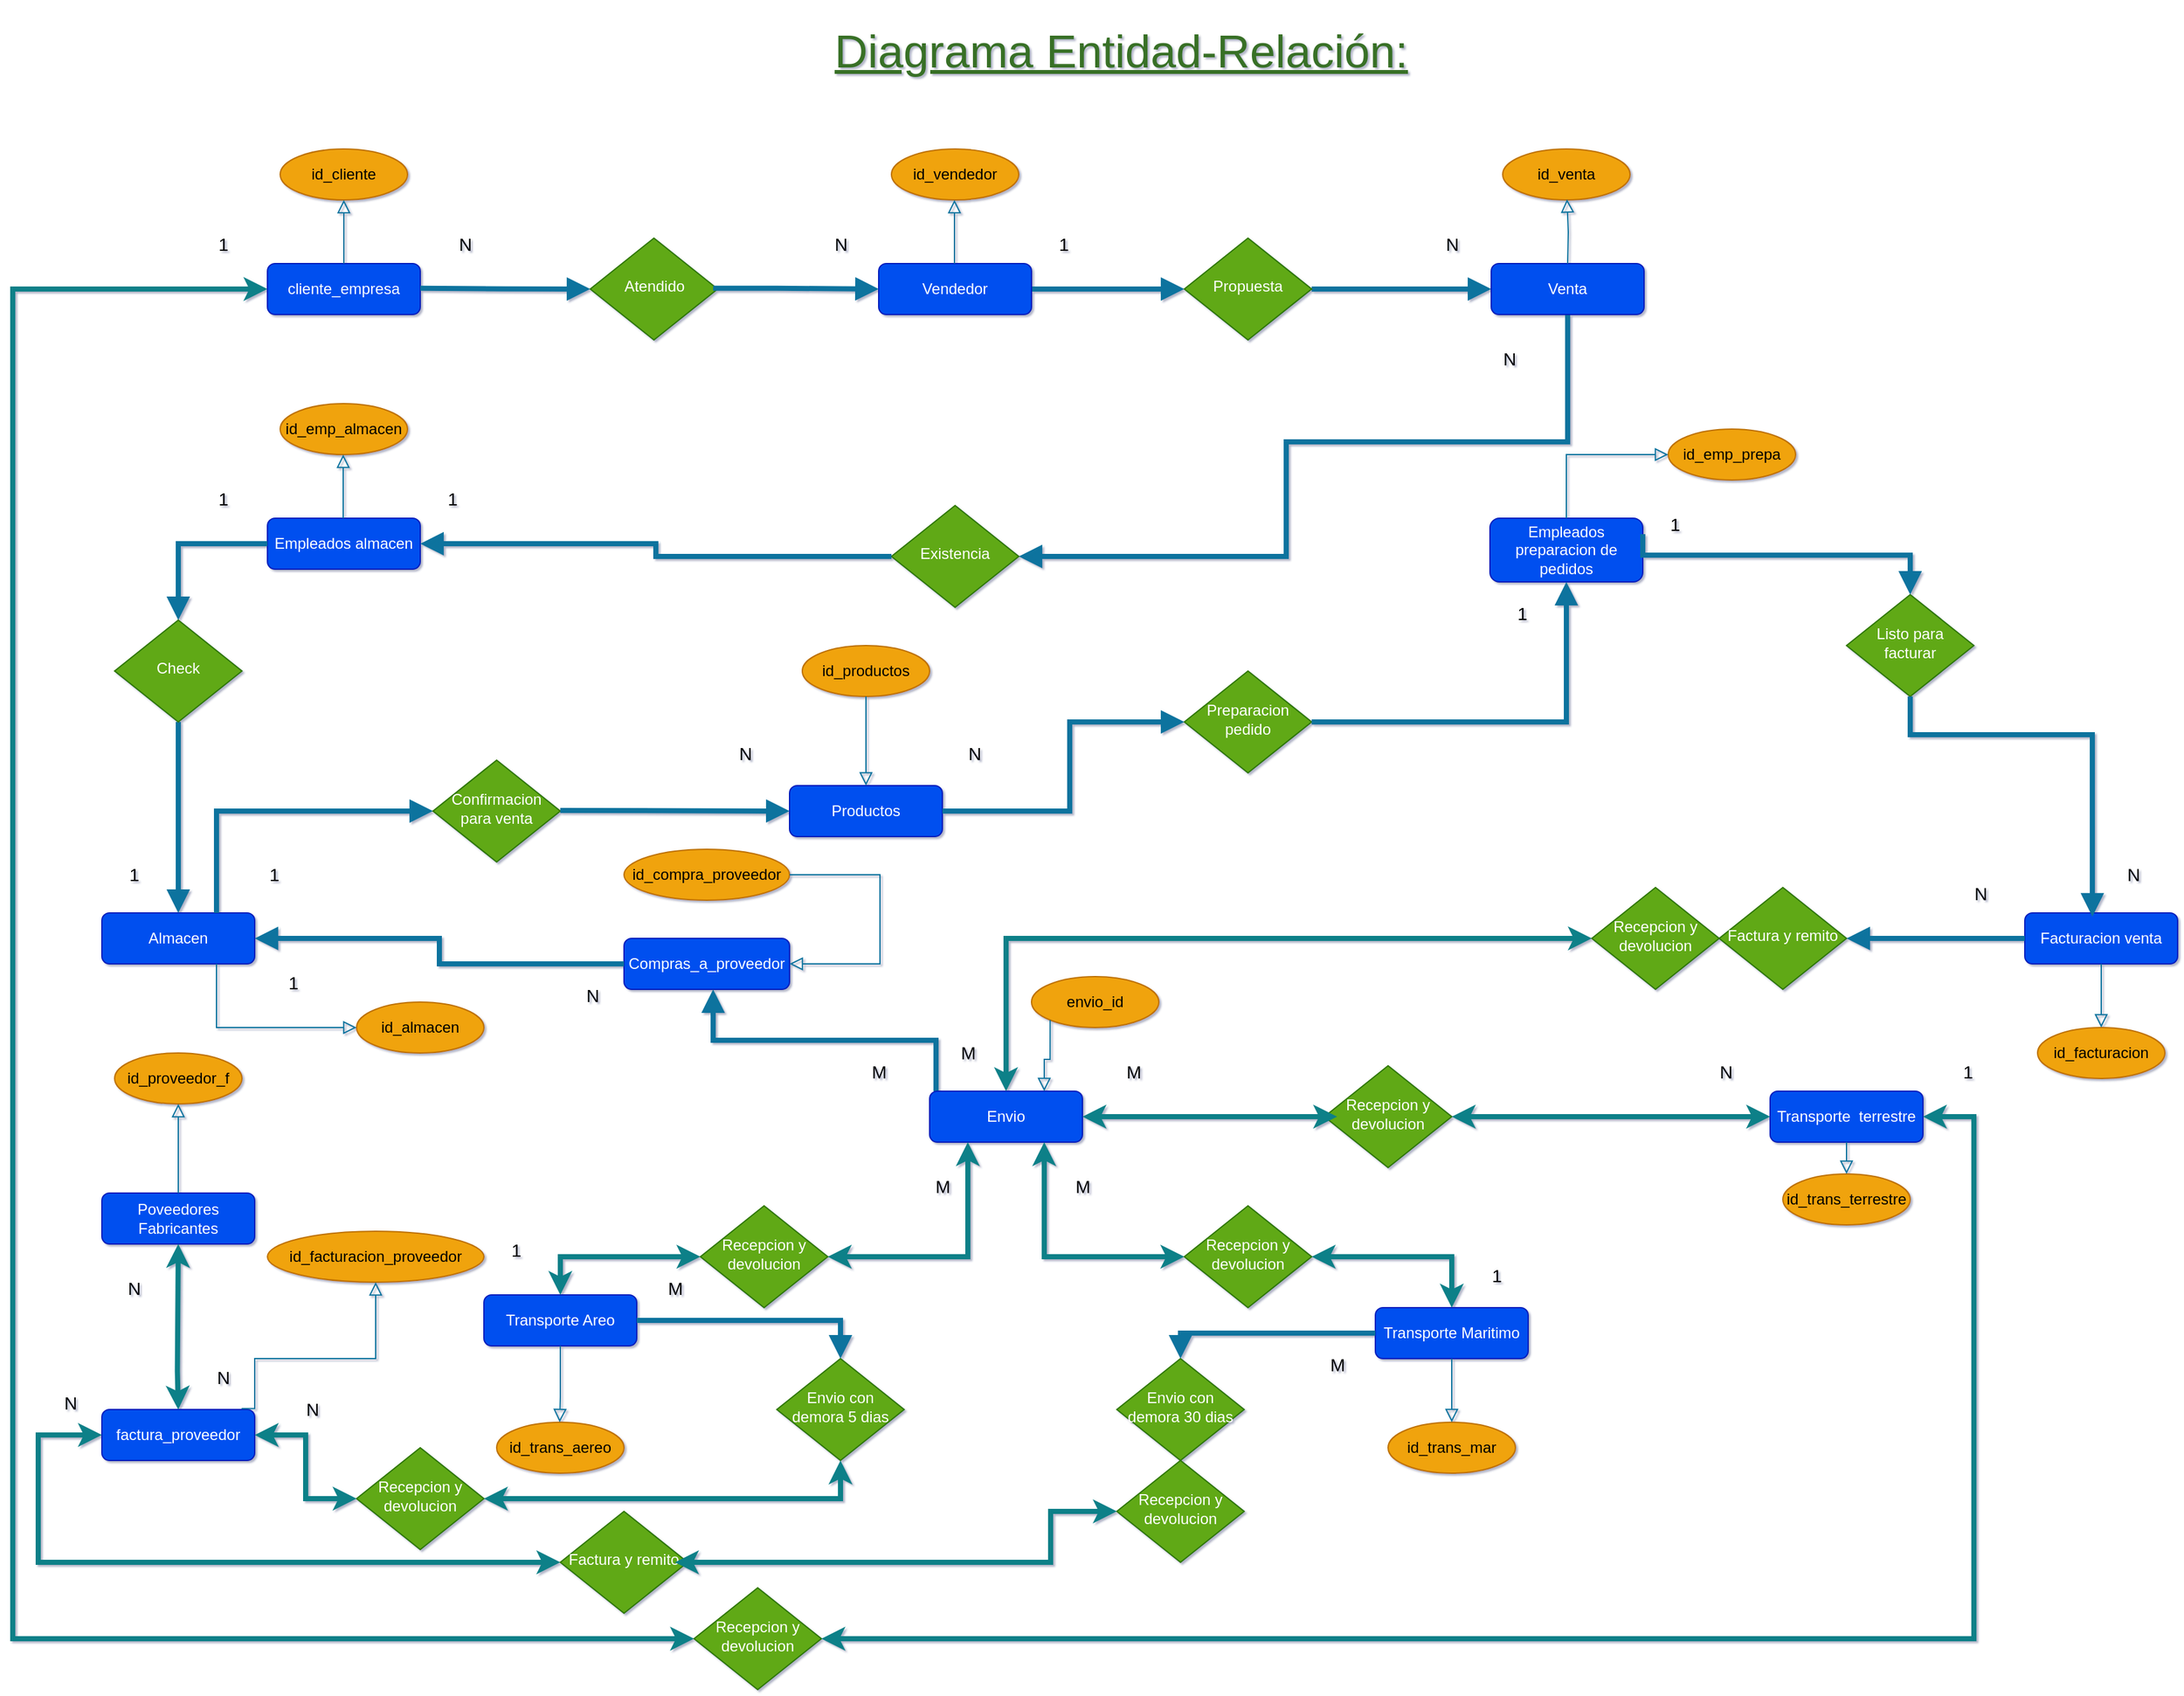 <mxfile version="24.7.5">
  <diagram id="C5RBs43oDa-KdzZeNtuy" name="Page-1">
    <mxGraphModel dx="2876" dy="2375" grid="1" gridSize="10" guides="1" tooltips="1" connect="1" arrows="0" fold="1" page="1" pageScale="1" pageWidth="827" pageHeight="1169" background="none" math="0" shadow="1">
      <root>
        <mxCell id="WIyWlLk6GJQsqaUBKTNV-0" />
        <mxCell id="WIyWlLk6GJQsqaUBKTNV-1" parent="WIyWlLk6GJQsqaUBKTNV-0" />
        <mxCell id="WIyWlLk6GJQsqaUBKTNV-3" value="cliente_empresa" style="rounded=1;whiteSpace=wrap;html=1;fontSize=12;glass=0;strokeWidth=1;shadow=0;fillColor=#0050ef;fontColor=#ffffff;strokeColor=#001DBC;" parent="WIyWlLk6GJQsqaUBKTNV-1" vertex="1">
          <mxGeometry x="160" y="200" width="120" height="40" as="geometry" />
        </mxCell>
        <mxCell id="WIyWlLk6GJQsqaUBKTNV-4" value="" style="rounded=0;html=1;jettySize=auto;orthogonalLoop=1;fontSize=11;endArrow=block;endFill=1;endSize=8;strokeWidth=4;shadow=0;labelBackgroundColor=none;edgeStyle=orthogonalEdgeStyle;exitX=1;exitY=0.5;exitDx=0;exitDy=0;fillColor=#b1ddf0;strokeColor=#10739e;" parent="WIyWlLk6GJQsqaUBKTNV-1" source="WIyWlLk6GJQsqaUBKTNV-7" target="WIyWlLk6GJQsqaUBKTNV-10" edge="1">
          <mxGeometry y="20" relative="1" as="geometry">
            <mxPoint as="offset" />
            <Array as="points">
              <mxPoint x="850" y="220" />
              <mxPoint x="850" y="220" />
            </Array>
          </mxGeometry>
        </mxCell>
        <mxCell id="WIyWlLk6GJQsqaUBKTNV-5" value="" style="edgeStyle=orthogonalEdgeStyle;rounded=0;html=1;jettySize=auto;orthogonalLoop=1;fontSize=11;endArrow=block;endFill=1;endSize=8;strokeWidth=4;shadow=0;labelBackgroundColor=none;entryX=1;entryY=0.5;entryDx=0;entryDy=0;exitX=0.5;exitY=1;exitDx=0;exitDy=0;fillColor=#b1ddf0;strokeColor=#10739e;" parent="WIyWlLk6GJQsqaUBKTNV-1" source="WIyWlLk6GJQsqaUBKTNV-11" target="MHmjIFbe15PuZ7v1ZE7H-7" edge="1">
          <mxGeometry y="10" relative="1" as="geometry">
            <mxPoint as="offset" />
            <mxPoint x="900" y="340" as="sourcePoint" />
            <mxPoint x="1030" y="340" as="targetPoint" />
            <Array as="points">
              <mxPoint x="1181" y="340" />
              <mxPoint x="960" y="340" />
              <mxPoint x="960" y="430" />
            </Array>
          </mxGeometry>
        </mxCell>
        <mxCell id="WIyWlLk6GJQsqaUBKTNV-6" value="Atendido" style="rhombus;whiteSpace=wrap;html=1;shadow=0;fontFamily=Helvetica;fontSize=12;align=center;strokeWidth=1;spacing=6;spacingTop=-4;fillColor=#60a917;fontColor=#ffffff;strokeColor=#2D7600;" parent="WIyWlLk6GJQsqaUBKTNV-1" vertex="1">
          <mxGeometry x="413.5" y="180" width="100" height="80" as="geometry" />
        </mxCell>
        <mxCell id="WIyWlLk6GJQsqaUBKTNV-7" value="Vendedor" style="rounded=1;whiteSpace=wrap;html=1;fontSize=12;glass=0;strokeWidth=1;shadow=0;fillColor=#0050ef;fontColor=#ffffff;strokeColor=#001DBC;" parent="WIyWlLk6GJQsqaUBKTNV-1" vertex="1">
          <mxGeometry x="640" y="200" width="120" height="40" as="geometry" />
        </mxCell>
        <mxCell id="WIyWlLk6GJQsqaUBKTNV-8" value="" style="rounded=0;html=1;jettySize=auto;orthogonalLoop=1;fontSize=11;endArrow=block;endFill=1;endSize=8;strokeWidth=4;shadow=0;labelBackgroundColor=none;edgeStyle=orthogonalEdgeStyle;fillColor=#b1ddf0;strokeColor=#10739e;" parent="WIyWlLk6GJQsqaUBKTNV-1" source="WIyWlLk6GJQsqaUBKTNV-10" target="WIyWlLk6GJQsqaUBKTNV-11" edge="1">
          <mxGeometry x="0.333" y="20" relative="1" as="geometry">
            <mxPoint as="offset" />
          </mxGeometry>
        </mxCell>
        <mxCell id="WIyWlLk6GJQsqaUBKTNV-10" value="Propuesta" style="rhombus;whiteSpace=wrap;html=1;shadow=0;fontFamily=Helvetica;fontSize=12;align=center;strokeWidth=1;spacing=6;spacingTop=-4;fillColor=#60a917;fontColor=#ffffff;strokeColor=#2D7600;" parent="WIyWlLk6GJQsqaUBKTNV-1" vertex="1">
          <mxGeometry x="880" y="180" width="100" height="80" as="geometry" />
        </mxCell>
        <mxCell id="WIyWlLk6GJQsqaUBKTNV-11" value="Venta" style="rounded=1;whiteSpace=wrap;html=1;fontSize=12;glass=0;strokeWidth=1;shadow=0;fillColor=#0050ef;fontColor=#ffffff;strokeColor=#001DBC;" parent="WIyWlLk6GJQsqaUBKTNV-1" vertex="1">
          <mxGeometry x="1121" y="200" width="120" height="40" as="geometry" />
        </mxCell>
        <mxCell id="MHmjIFbe15PuZ7v1ZE7H-1" value="Facturacion venta" style="rounded=1;whiteSpace=wrap;html=1;fontSize=12;glass=0;strokeWidth=1;shadow=0;fillColor=#0050ef;fontColor=#ffffff;strokeColor=#001DBC;" parent="WIyWlLk6GJQsqaUBKTNV-1" vertex="1">
          <mxGeometry x="1540" y="710" width="120" height="40" as="geometry" />
        </mxCell>
        <mxCell id="MHmjIFbe15PuZ7v1ZE7H-2" value="Transporte Maritimo" style="rounded=1;whiteSpace=wrap;html=1;fontSize=12;glass=0;strokeWidth=1;shadow=0;fillColor=#0050ef;fontColor=#ffffff;strokeColor=#001DBC;" parent="WIyWlLk6GJQsqaUBKTNV-1" vertex="1">
          <mxGeometry x="1030" y="1020" width="120" height="40" as="geometry" />
        </mxCell>
        <mxCell id="MHmjIFbe15PuZ7v1ZE7H-3" value="Poveedores Fabricantes" style="rounded=1;whiteSpace=wrap;html=1;fontSize=12;glass=0;strokeWidth=1;shadow=0;fillColor=#0050ef;fontColor=#ffffff;strokeColor=#001DBC;" parent="WIyWlLk6GJQsqaUBKTNV-1" vertex="1">
          <mxGeometry x="30" y="930" width="120" height="40" as="geometry" />
        </mxCell>
        <mxCell id="MHmjIFbe15PuZ7v1ZE7H-4" value="Transporte&amp;nbsp; terrestre" style="rounded=1;whiteSpace=wrap;html=1;fontSize=12;glass=0;strokeWidth=1;shadow=0;fillColor=#0050ef;fontColor=#ffffff;strokeColor=#001DBC;" parent="WIyWlLk6GJQsqaUBKTNV-1" vertex="1">
          <mxGeometry x="1340" y="850" width="120" height="40" as="geometry" />
        </mxCell>
        <mxCell id="MHmjIFbe15PuZ7v1ZE7H-5" value="Almacen" style="rounded=1;whiteSpace=wrap;html=1;fontSize=12;glass=0;strokeWidth=1;shadow=0;fillColor=#0050ef;fontColor=#ffffff;strokeColor=#001DBC;" parent="WIyWlLk6GJQsqaUBKTNV-1" vertex="1">
          <mxGeometry x="30" y="710" width="120" height="40" as="geometry" />
        </mxCell>
        <mxCell id="MHmjIFbe15PuZ7v1ZE7H-6" value="Empleados preparacion de pedidos" style="rounded=1;whiteSpace=wrap;html=1;fontSize=12;glass=0;strokeWidth=1;shadow=0;fillColor=#0050ef;fontColor=#ffffff;strokeColor=#001DBC;" parent="WIyWlLk6GJQsqaUBKTNV-1" vertex="1">
          <mxGeometry x="1120" y="400" width="120" height="50" as="geometry" />
        </mxCell>
        <mxCell id="MHmjIFbe15PuZ7v1ZE7H-7" value="Existencia" style="rhombus;whiteSpace=wrap;html=1;shadow=0;fontFamily=Helvetica;fontSize=12;align=center;strokeWidth=1;spacing=6;spacingTop=-4;fillColor=#60a917;fontColor=#ffffff;strokeColor=#2D7600;" parent="WIyWlLk6GJQsqaUBKTNV-1" vertex="1">
          <mxGeometry x="650" y="390" width="100" height="80" as="geometry" />
        </mxCell>
        <mxCell id="MHmjIFbe15PuZ7v1ZE7H-8" value="Transporte Areo" style="rounded=1;whiteSpace=wrap;html=1;fontSize=12;glass=0;strokeWidth=1;shadow=0;fillColor=#0050ef;fontColor=#ffffff;strokeColor=#001DBC;" parent="WIyWlLk6GJQsqaUBKTNV-1" vertex="1">
          <mxGeometry x="330" y="1010" width="120" height="40" as="geometry" />
        </mxCell>
        <mxCell id="MHmjIFbe15PuZ7v1ZE7H-9" value="Preparacion pedido" style="rhombus;whiteSpace=wrap;html=1;shadow=0;fontFamily=Helvetica;fontSize=12;align=center;strokeWidth=1;spacing=6;spacingTop=-4;fillColor=#60a917;fontColor=#ffffff;strokeColor=#2D7600;" parent="WIyWlLk6GJQsqaUBKTNV-1" vertex="1">
          <mxGeometry x="880" y="520" width="100" height="80" as="geometry" />
        </mxCell>
        <mxCell id="MHmjIFbe15PuZ7v1ZE7H-10" value="Empleados almacen" style="rounded=1;whiteSpace=wrap;html=1;fontSize=12;glass=0;strokeWidth=1;shadow=0;fillColor=#0050ef;fontColor=#ffffff;strokeColor=#001DBC;" parent="WIyWlLk6GJQsqaUBKTNV-1" vertex="1">
          <mxGeometry x="160" y="400" width="120" height="40" as="geometry" />
        </mxCell>
        <mxCell id="MHmjIFbe15PuZ7v1ZE7H-12" value="Listo para facturar" style="rhombus;whiteSpace=wrap;html=1;shadow=0;fontFamily=Helvetica;fontSize=12;align=center;strokeWidth=1;spacing=6;spacingTop=-4;fillColor=#60a917;fontColor=#ffffff;strokeColor=#2D7600;" parent="WIyWlLk6GJQsqaUBKTNV-1" vertex="1">
          <mxGeometry x="1400" y="460" width="100" height="80" as="geometry" />
        </mxCell>
        <mxCell id="MHmjIFbe15PuZ7v1ZE7H-14" value="" style="edgeStyle=orthogonalEdgeStyle;rounded=0;html=1;jettySize=auto;orthogonalLoop=1;fontSize=11;endArrow=block;endFill=1;endSize=8;strokeWidth=4;shadow=0;labelBackgroundColor=none;entryX=1;entryY=0.5;entryDx=0;entryDy=0;exitX=0;exitY=0.5;exitDx=0;exitDy=0;fillColor=#b1ddf0;strokeColor=#10739e;" parent="WIyWlLk6GJQsqaUBKTNV-1" source="MHmjIFbe15PuZ7v1ZE7H-7" target="MHmjIFbe15PuZ7v1ZE7H-10" edge="1">
          <mxGeometry y="10" relative="1" as="geometry">
            <mxPoint as="offset" />
            <mxPoint x="430" y="388.82" as="sourcePoint" />
            <mxPoint x="560" y="388.82" as="targetPoint" />
          </mxGeometry>
        </mxCell>
        <mxCell id="MHmjIFbe15PuZ7v1ZE7H-15" value="" style="edgeStyle=orthogonalEdgeStyle;rounded=0;html=1;jettySize=auto;orthogonalLoop=1;fontSize=11;endArrow=block;endFill=1;endSize=8;strokeWidth=4;shadow=0;labelBackgroundColor=none;exitX=0.5;exitY=1;exitDx=0;exitDy=0;entryX=0.5;entryY=0;entryDx=0;entryDy=0;fillColor=#b1ddf0;strokeColor=#10739e;" parent="WIyWlLk6GJQsqaUBKTNV-1" source="MHmjIFbe15PuZ7v1ZE7H-17" target="MHmjIFbe15PuZ7v1ZE7H-5" edge="1">
          <mxGeometry y="10" relative="1" as="geometry">
            <mxPoint as="offset" />
            <mxPoint x="90" y="590" as="sourcePoint" />
            <mxPoint x="220" y="590" as="targetPoint" />
          </mxGeometry>
        </mxCell>
        <mxCell id="MHmjIFbe15PuZ7v1ZE7H-16" value="" style="edgeStyle=orthogonalEdgeStyle;rounded=0;html=1;jettySize=auto;orthogonalLoop=1;fontSize=11;endArrow=block;endFill=1;endSize=8;strokeWidth=4;shadow=0;labelBackgroundColor=none;exitX=0;exitY=0.5;exitDx=0;exitDy=0;entryX=0.5;entryY=0;entryDx=0;entryDy=0;fillColor=#b1ddf0;strokeColor=#10739e;" parent="WIyWlLk6GJQsqaUBKTNV-1" source="MHmjIFbe15PuZ7v1ZE7H-10" target="MHmjIFbe15PuZ7v1ZE7H-17" edge="1">
          <mxGeometry y="10" relative="1" as="geometry">
            <mxPoint as="offset" />
            <mxPoint x="170" y="500" as="sourcePoint" />
            <mxPoint x="300" y="500" as="targetPoint" />
          </mxGeometry>
        </mxCell>
        <mxCell id="MHmjIFbe15PuZ7v1ZE7H-17" value="Check" style="rhombus;whiteSpace=wrap;html=1;shadow=0;fontFamily=Helvetica;fontSize=12;align=center;strokeWidth=1;spacing=6;spacingTop=-4;fillColor=#60a917;fontColor=#ffffff;strokeColor=#2D7600;" parent="WIyWlLk6GJQsqaUBKTNV-1" vertex="1">
          <mxGeometry x="40" y="480" width="100" height="80" as="geometry" />
        </mxCell>
        <mxCell id="MHmjIFbe15PuZ7v1ZE7H-18" value="" style="edgeStyle=orthogonalEdgeStyle;rounded=0;html=1;jettySize=auto;orthogonalLoop=1;fontSize=11;endArrow=block;endFill=1;endSize=8;strokeWidth=4;shadow=0;labelBackgroundColor=none;entryX=0.5;entryY=1;entryDx=0;entryDy=0;exitX=1;exitY=0.5;exitDx=0;exitDy=0;fillColor=#b1ddf0;strokeColor=#10739e;" parent="WIyWlLk6GJQsqaUBKTNV-1" source="MHmjIFbe15PuZ7v1ZE7H-9" target="MHmjIFbe15PuZ7v1ZE7H-6" edge="1">
          <mxGeometry y="10" relative="1" as="geometry">
            <mxPoint as="offset" />
            <mxPoint x="1010" y="560" as="sourcePoint" />
            <mxPoint x="1140" y="560" as="targetPoint" />
            <Array as="points">
              <mxPoint x="1180" y="560" />
            </Array>
          </mxGeometry>
        </mxCell>
        <mxCell id="MHmjIFbe15PuZ7v1ZE7H-19" style="edgeStyle=orthogonalEdgeStyle;rounded=0;orthogonalLoop=1;jettySize=auto;html=1;exitX=0.5;exitY=1;exitDx=0;exitDy=0;" parent="WIyWlLk6GJQsqaUBKTNV-1" source="MHmjIFbe15PuZ7v1ZE7H-5" target="MHmjIFbe15PuZ7v1ZE7H-5" edge="1">
          <mxGeometry relative="1" as="geometry" />
        </mxCell>
        <mxCell id="MHmjIFbe15PuZ7v1ZE7H-20" value="" style="edgeStyle=orthogonalEdgeStyle;rounded=0;html=1;jettySize=auto;orthogonalLoop=1;fontSize=11;endArrow=block;endFill=1;endSize=8;strokeWidth=4;shadow=0;labelBackgroundColor=none;exitX=0.75;exitY=0;exitDx=0;exitDy=0;entryX=0;entryY=0.5;entryDx=0;entryDy=0;fillColor=#b1ddf0;strokeColor=#10739e;" parent="WIyWlLk6GJQsqaUBKTNV-1" source="MHmjIFbe15PuZ7v1ZE7H-5" target="MHmjIFbe15PuZ7v1ZE7H-76" edge="1">
          <mxGeometry y="10" relative="1" as="geometry">
            <mxPoint as="offset" />
            <mxPoint x="250" y="729.41" as="sourcePoint" />
            <mxPoint x="380" y="729.41" as="targetPoint" />
            <Array as="points">
              <mxPoint x="120" y="630" />
            </Array>
          </mxGeometry>
        </mxCell>
        <mxCell id="MHmjIFbe15PuZ7v1ZE7H-21" value="" style="edgeStyle=orthogonalEdgeStyle;rounded=0;html=1;jettySize=auto;orthogonalLoop=1;fontSize=11;endArrow=block;endFill=1;endSize=8;strokeWidth=4;shadow=0;labelBackgroundColor=none;exitX=1;exitY=0.25;exitDx=0;exitDy=0;entryX=0.5;entryY=0;entryDx=0;entryDy=0;fillColor=#b1ddf0;strokeColor=#10739e;" parent="WIyWlLk6GJQsqaUBKTNV-1" source="MHmjIFbe15PuZ7v1ZE7H-6" target="MHmjIFbe15PuZ7v1ZE7H-12" edge="1">
          <mxGeometry y="10" relative="1" as="geometry">
            <mxPoint as="offset" />
            <mxPoint x="1285" y="429.41" as="sourcePoint" />
            <mxPoint x="1415" y="429.41" as="targetPoint" />
            <Array as="points">
              <mxPoint x="1240" y="429" />
              <mxPoint x="1450" y="429" />
            </Array>
          </mxGeometry>
        </mxCell>
        <mxCell id="MHmjIFbe15PuZ7v1ZE7H-22" value="Factura y remito" style="rhombus;whiteSpace=wrap;html=1;shadow=0;fontFamily=Helvetica;fontSize=12;align=center;strokeWidth=1;spacing=6;spacingTop=-4;fillColor=#60a917;fontColor=#ffffff;strokeColor=#2D7600;" parent="WIyWlLk6GJQsqaUBKTNV-1" vertex="1">
          <mxGeometry x="1300" y="690" width="100" height="80" as="geometry" />
        </mxCell>
        <mxCell id="MHmjIFbe15PuZ7v1ZE7H-23" value="" style="edgeStyle=orthogonalEdgeStyle;rounded=0;html=1;jettySize=auto;orthogonalLoop=1;fontSize=11;endArrow=block;endFill=1;endSize=8;strokeWidth=4;shadow=0;labelBackgroundColor=none;entryX=1;entryY=0.5;entryDx=0;entryDy=0;exitX=0;exitY=0.5;exitDx=0;exitDy=0;fillColor=#b1ddf0;strokeColor=#10739e;" parent="WIyWlLk6GJQsqaUBKTNV-1" source="MHmjIFbe15PuZ7v1ZE7H-1" target="MHmjIFbe15PuZ7v1ZE7H-22" edge="1">
          <mxGeometry y="10" relative="1" as="geometry">
            <mxPoint as="offset" />
            <mxPoint x="1400" y="800" as="sourcePoint" />
            <mxPoint x="1530" y="800" as="targetPoint" />
            <Array as="points" />
          </mxGeometry>
        </mxCell>
        <mxCell id="MHmjIFbe15PuZ7v1ZE7H-24" value="" style="edgeStyle=orthogonalEdgeStyle;rounded=0;html=1;jettySize=auto;orthogonalLoop=1;fontSize=11;endArrow=block;endFill=1;endSize=8;strokeWidth=4;shadow=0;labelBackgroundColor=none;exitX=0.5;exitY=1;exitDx=0;exitDy=0;entryX=0.442;entryY=0.072;entryDx=0;entryDy=0;entryPerimeter=0;fillColor=#b1ddf0;strokeColor=#10739e;" parent="WIyWlLk6GJQsqaUBKTNV-1" source="MHmjIFbe15PuZ7v1ZE7H-12" target="MHmjIFbe15PuZ7v1ZE7H-1" edge="1">
          <mxGeometry y="10" relative="1" as="geometry">
            <mxPoint as="offset" />
            <mxPoint x="1470" y="570" as="sourcePoint" />
            <mxPoint x="1600" y="570" as="targetPoint" />
            <Array as="points">
              <mxPoint x="1450" y="570" />
              <mxPoint x="1593" y="570" />
            </Array>
          </mxGeometry>
        </mxCell>
        <mxCell id="MHmjIFbe15PuZ7v1ZE7H-30" value="Envio con demora 30 dias" style="rhombus;whiteSpace=wrap;html=1;shadow=0;fontFamily=Helvetica;fontSize=12;align=center;strokeWidth=1;spacing=6;spacingTop=-4;fillColor=#60a917;fontColor=#ffffff;strokeColor=#2D7600;" parent="WIyWlLk6GJQsqaUBKTNV-1" vertex="1">
          <mxGeometry x="827" y="1060" width="100" height="80" as="geometry" />
        </mxCell>
        <mxCell id="MHmjIFbe15PuZ7v1ZE7H-31" value="Envio con demora 5 dias" style="rhombus;whiteSpace=wrap;html=1;shadow=0;fontFamily=Helvetica;fontSize=12;align=center;strokeWidth=1;spacing=6;spacingTop=-4;fillColor=#60a917;fontColor=#ffffff;strokeColor=#2D7600;" parent="WIyWlLk6GJQsqaUBKTNV-1" vertex="1">
          <mxGeometry x="560" y="1060" width="100" height="80" as="geometry" />
        </mxCell>
        <mxCell id="MHmjIFbe15PuZ7v1ZE7H-34" value="" style="edgeStyle=orthogonalEdgeStyle;rounded=0;html=1;jettySize=auto;orthogonalLoop=1;fontSize=11;endArrow=block;endFill=1;endSize=8;strokeWidth=4;shadow=0;labelBackgroundColor=none;exitX=1;exitY=0.5;exitDx=0;exitDy=0;entryX=0.5;entryY=0;entryDx=0;entryDy=0;fillColor=#b1ddf0;strokeColor=#10739e;" parent="WIyWlLk6GJQsqaUBKTNV-1" source="MHmjIFbe15PuZ7v1ZE7H-8" target="MHmjIFbe15PuZ7v1ZE7H-31" edge="1">
          <mxGeometry y="10" relative="1" as="geometry">
            <mxPoint as="offset" />
            <mxPoint x="640" y="1010" as="sourcePoint" />
            <mxPoint x="480" y="980" as="targetPoint" />
            <Array as="points">
              <mxPoint x="610" y="1030" />
            </Array>
          </mxGeometry>
        </mxCell>
        <mxCell id="MHmjIFbe15PuZ7v1ZE7H-35" value="" style="edgeStyle=orthogonalEdgeStyle;rounded=0;html=1;jettySize=auto;orthogonalLoop=1;fontSize=11;endArrow=block;endFill=1;endSize=8;strokeWidth=4;shadow=0;labelBackgroundColor=none;exitX=0;exitY=0.5;exitDx=0;exitDy=0;entryX=0.5;entryY=0;entryDx=0;entryDy=0;fillColor=#b1ddf0;strokeColor=#10739e;" parent="WIyWlLk6GJQsqaUBKTNV-1" source="MHmjIFbe15PuZ7v1ZE7H-2" target="MHmjIFbe15PuZ7v1ZE7H-30" edge="1">
          <mxGeometry y="10" relative="1" as="geometry">
            <mxPoint as="offset" />
            <mxPoint x="710" y="1000" as="sourcePoint" />
            <mxPoint x="870" y="1030" as="targetPoint" />
            <Array as="points">
              <mxPoint x="877" y="1040" />
            </Array>
          </mxGeometry>
        </mxCell>
        <mxCell id="MHmjIFbe15PuZ7v1ZE7H-52" value="id_trans_aereo" style="ellipse;whiteSpace=wrap;html=1;fillColor=#f0a30a;fontColor=#000000;strokeColor=#BD7000;" parent="WIyWlLk6GJQsqaUBKTNV-1" vertex="1">
          <mxGeometry x="340" y="1110" width="100" height="40" as="geometry" />
        </mxCell>
        <mxCell id="MHmjIFbe15PuZ7v1ZE7H-53" value="id_facturacion" style="ellipse;whiteSpace=wrap;html=1;fillColor=#f0a30a;fontColor=#000000;strokeColor=#BD7000;" parent="WIyWlLk6GJQsqaUBKTNV-1" vertex="1">
          <mxGeometry x="1550" y="800" width="100" height="40" as="geometry" />
        </mxCell>
        <mxCell id="MHmjIFbe15PuZ7v1ZE7H-54" value="id_emp_prepa" style="ellipse;whiteSpace=wrap;html=1;fillColor=#f0a30a;fontColor=#000000;strokeColor=#BD7000;" parent="WIyWlLk6GJQsqaUBKTNV-1" vertex="1">
          <mxGeometry x="1260" y="330" width="100" height="40" as="geometry" />
        </mxCell>
        <mxCell id="MHmjIFbe15PuZ7v1ZE7H-55" value="id_trans_terrestre" style="ellipse;whiteSpace=wrap;html=1;fillColor=#f0a30a;fontColor=#000000;strokeColor=#BD7000;" parent="WIyWlLk6GJQsqaUBKTNV-1" vertex="1">
          <mxGeometry x="1350" y="915" width="100" height="40" as="geometry" />
        </mxCell>
        <mxCell id="MHmjIFbe15PuZ7v1ZE7H-56" value="id_trans_mar" style="ellipse;whiteSpace=wrap;html=1;fillColor=#f0a30a;fontColor=#000000;strokeColor=#BD7000;" parent="WIyWlLk6GJQsqaUBKTNV-1" vertex="1">
          <mxGeometry x="1040" y="1110" width="100" height="40" as="geometry" />
        </mxCell>
        <mxCell id="MHmjIFbe15PuZ7v1ZE7H-57" value="id_venta" style="ellipse;whiteSpace=wrap;html=1;fillColor=#f0a30a;fontColor=#000000;strokeColor=#BD7000;" parent="WIyWlLk6GJQsqaUBKTNV-1" vertex="1">
          <mxGeometry x="1130" y="110" width="100" height="40" as="geometry" />
        </mxCell>
        <mxCell id="MHmjIFbe15PuZ7v1ZE7H-58" value="id_vendedor" style="ellipse;whiteSpace=wrap;html=1;fillColor=#f0a30a;fontColor=#000000;strokeColor=#BD7000;" parent="WIyWlLk6GJQsqaUBKTNV-1" vertex="1">
          <mxGeometry x="650" y="110" width="100" height="40" as="geometry" />
        </mxCell>
        <mxCell id="MHmjIFbe15PuZ7v1ZE7H-59" value="id_emp_almacen" style="ellipse;whiteSpace=wrap;html=1;fillColor=#f0a30a;fontColor=#000000;strokeColor=#BD7000;" parent="WIyWlLk6GJQsqaUBKTNV-1" vertex="1">
          <mxGeometry x="170" y="310" width="100" height="40" as="geometry" />
        </mxCell>
        <mxCell id="MHmjIFbe15PuZ7v1ZE7H-60" value="id_almacen" style="ellipse;whiteSpace=wrap;html=1;fillColor=#f0a30a;fontColor=#000000;strokeColor=#BD7000;" parent="WIyWlLk6GJQsqaUBKTNV-1" vertex="1">
          <mxGeometry x="230" y="780" width="100" height="40" as="geometry" />
        </mxCell>
        <mxCell id="MHmjIFbe15PuZ7v1ZE7H-61" value="id_proveedor_f" style="ellipse;whiteSpace=wrap;html=1;fillColor=#f0a30a;strokeColor=#BD7000;fontColor=#000000;" parent="WIyWlLk6GJQsqaUBKTNV-1" vertex="1">
          <mxGeometry x="40" y="820" width="100" height="40" as="geometry" />
        </mxCell>
        <mxCell id="MHmjIFbe15PuZ7v1ZE7H-62" value="id_cliente" style="ellipse;whiteSpace=wrap;html=1;fillColor=#f0a30a;fontColor=#000000;strokeColor=#BD7000;" parent="WIyWlLk6GJQsqaUBKTNV-1" vertex="1">
          <mxGeometry x="170" y="110" width="100" height="40" as="geometry" />
        </mxCell>
        <mxCell id="MHmjIFbe15PuZ7v1ZE7H-64" value="" style="edgeStyle=orthogonalEdgeStyle;rounded=0;html=1;jettySize=auto;orthogonalLoop=1;fontSize=11;endArrow=block;endFill=0;endSize=8;strokeWidth=1;shadow=0;labelBackgroundColor=none;exitX=0.5;exitY=0;exitDx=0;exitDy=0;entryX=0.5;entryY=1;entryDx=0;entryDy=0;fillColor=#b1ddf0;strokeColor=#10739e;" parent="WIyWlLk6GJQsqaUBKTNV-1" source="MHmjIFbe15PuZ7v1ZE7H-3" target="MHmjIFbe15PuZ7v1ZE7H-61" edge="1">
          <mxGeometry y="10" relative="1" as="geometry">
            <mxPoint as="offset" />
            <mxPoint x="230" y="990" as="sourcePoint" />
            <mxPoint x="230" y="1140" as="targetPoint" />
          </mxGeometry>
        </mxCell>
        <mxCell id="MHmjIFbe15PuZ7v1ZE7H-65" value="" style="edgeStyle=orthogonalEdgeStyle;rounded=0;html=1;jettySize=auto;orthogonalLoop=1;fontSize=11;endArrow=block;endFill=0;endSize=8;strokeWidth=1;shadow=0;labelBackgroundColor=none;exitX=0.75;exitY=1;exitDx=0;exitDy=0;entryX=0;entryY=0.5;entryDx=0;entryDy=0;fillColor=#b1ddf0;strokeColor=#10739e;" parent="WIyWlLk6GJQsqaUBKTNV-1" source="MHmjIFbe15PuZ7v1ZE7H-5" target="MHmjIFbe15PuZ7v1ZE7H-60" edge="1">
          <mxGeometry y="10" relative="1" as="geometry">
            <mxPoint as="offset" />
            <mxPoint x="180" y="790" as="sourcePoint" />
            <mxPoint x="180" y="940" as="targetPoint" />
          </mxGeometry>
        </mxCell>
        <mxCell id="MHmjIFbe15PuZ7v1ZE7H-66" value="" style="edgeStyle=orthogonalEdgeStyle;rounded=0;html=1;jettySize=auto;orthogonalLoop=1;fontSize=11;endArrow=block;endFill=0;endSize=8;strokeWidth=1;shadow=0;labelBackgroundColor=none;exitX=0.5;exitY=1;exitDx=0;exitDy=0;entryX=0.5;entryY=0;entryDx=0;entryDy=0;fillColor=#b1ddf0;strokeColor=#10739e;" parent="WIyWlLk6GJQsqaUBKTNV-1" source="MHmjIFbe15PuZ7v1ZE7H-4" target="MHmjIFbe15PuZ7v1ZE7H-55" edge="1">
          <mxGeometry y="10" relative="1" as="geometry">
            <mxPoint as="offset" />
            <mxPoint x="770" y="700" as="sourcePoint" />
            <mxPoint x="770" y="850" as="targetPoint" />
          </mxGeometry>
        </mxCell>
        <mxCell id="MHmjIFbe15PuZ7v1ZE7H-67" value="" style="edgeStyle=orthogonalEdgeStyle;rounded=0;html=1;jettySize=auto;orthogonalLoop=1;fontSize=11;endArrow=block;endFill=0;endSize=8;strokeWidth=1;shadow=0;labelBackgroundColor=none;exitX=0.5;exitY=0;exitDx=0;exitDy=0;entryX=0.5;entryY=1;entryDx=0;entryDy=0;fillColor=#b1ddf0;strokeColor=#10739e;" parent="WIyWlLk6GJQsqaUBKTNV-1" source="WIyWlLk6GJQsqaUBKTNV-3" target="MHmjIFbe15PuZ7v1ZE7H-62" edge="1">
          <mxGeometry y="10" relative="1" as="geometry">
            <mxPoint as="offset" />
            <mxPoint x="370" y="265" as="sourcePoint" />
            <mxPoint x="370" y="415" as="targetPoint" />
          </mxGeometry>
        </mxCell>
        <mxCell id="MHmjIFbe15PuZ7v1ZE7H-68" value="" style="edgeStyle=orthogonalEdgeStyle;rounded=0;html=1;jettySize=auto;orthogonalLoop=1;fontSize=11;endArrow=block;endFill=0;endSize=8;strokeWidth=1;shadow=0;labelBackgroundColor=none;entryX=0.5;entryY=0;entryDx=0;entryDy=0;fillColor=#b1ddf0;strokeColor=#10739e;" parent="WIyWlLk6GJQsqaUBKTNV-1" edge="1">
          <mxGeometry y="10" relative="1" as="geometry">
            <mxPoint as="offset" />
            <mxPoint x="390" y="1050" as="sourcePoint" />
            <mxPoint x="389.5" y="1110" as="targetPoint" />
            <Array as="points">
              <mxPoint x="389.5" y="1090" />
              <mxPoint x="389.5" y="1090" />
            </Array>
          </mxGeometry>
        </mxCell>
        <mxCell id="MHmjIFbe15PuZ7v1ZE7H-69" value="" style="edgeStyle=orthogonalEdgeStyle;rounded=0;html=1;jettySize=auto;orthogonalLoop=1;fontSize=11;endArrow=block;endFill=0;endSize=8;strokeWidth=1;shadow=0;labelBackgroundColor=none;exitX=0.5;exitY=1;exitDx=0;exitDy=0;fillColor=#b1ddf0;strokeColor=#10739e;" parent="WIyWlLk6GJQsqaUBKTNV-1" source="MHmjIFbe15PuZ7v1ZE7H-2" target="MHmjIFbe15PuZ7v1ZE7H-56" edge="1">
          <mxGeometry y="10" relative="1" as="geometry">
            <mxPoint as="offset" />
            <mxPoint x="1089.5" y="1070" as="sourcePoint" />
            <mxPoint x="1090" y="1100" as="targetPoint" />
            <Array as="points" />
          </mxGeometry>
        </mxCell>
        <mxCell id="MHmjIFbe15PuZ7v1ZE7H-70" value="" style="edgeStyle=orthogonalEdgeStyle;rounded=0;html=1;jettySize=auto;orthogonalLoop=1;fontSize=11;endArrow=block;endFill=0;endSize=8;strokeWidth=1;shadow=0;labelBackgroundColor=none;exitX=0.5;exitY=0;exitDx=0;exitDy=0;entryX=0.5;entryY=1;entryDx=0;entryDy=0;fillColor=#b1ddf0;strokeColor=#10739e;" parent="WIyWlLk6GJQsqaUBKTNV-1" edge="1">
          <mxGeometry y="10" relative="1" as="geometry">
            <mxPoint as="offset" />
            <mxPoint x="219.5" y="400" as="sourcePoint" />
            <mxPoint x="219.5" y="350" as="targetPoint" />
          </mxGeometry>
        </mxCell>
        <mxCell id="MHmjIFbe15PuZ7v1ZE7H-71" value="" style="edgeStyle=orthogonalEdgeStyle;rounded=0;html=1;jettySize=auto;orthogonalLoop=1;fontSize=11;endArrow=block;endFill=0;endSize=8;strokeWidth=1;shadow=0;labelBackgroundColor=none;exitX=0.5;exitY=0;exitDx=0;exitDy=0;entryX=0.5;entryY=1;entryDx=0;entryDy=0;fillColor=#b1ddf0;strokeColor=#10739e;" parent="WIyWlLk6GJQsqaUBKTNV-1" edge="1">
          <mxGeometry y="10" relative="1" as="geometry">
            <mxPoint as="offset" />
            <mxPoint x="699.5" y="200" as="sourcePoint" />
            <mxPoint x="699.5" y="150" as="targetPoint" />
          </mxGeometry>
        </mxCell>
        <mxCell id="MHmjIFbe15PuZ7v1ZE7H-72" value="" style="edgeStyle=orthogonalEdgeStyle;rounded=0;html=1;jettySize=auto;orthogonalLoop=1;fontSize=11;endArrow=block;endFill=0;endSize=8;strokeWidth=1;shadow=0;labelBackgroundColor=none;exitX=0.5;exitY=0;exitDx=0;exitDy=0;entryX=0;entryY=0.5;entryDx=0;entryDy=0;fillColor=#b1ddf0;strokeColor=#10739e;" parent="WIyWlLk6GJQsqaUBKTNV-1" source="MHmjIFbe15PuZ7v1ZE7H-6" target="MHmjIFbe15PuZ7v1ZE7H-54" edge="1">
          <mxGeometry y="10" relative="1" as="geometry">
            <mxPoint as="offset" />
            <mxPoint x="1310" y="245" as="sourcePoint" />
            <mxPoint x="1310" y="195" as="targetPoint" />
            <Array as="points">
              <mxPoint x="1180" y="350" />
            </Array>
          </mxGeometry>
        </mxCell>
        <mxCell id="MHmjIFbe15PuZ7v1ZE7H-73" value="" style="edgeStyle=orthogonalEdgeStyle;rounded=0;html=1;jettySize=auto;orthogonalLoop=1;fontSize=11;endArrow=block;endFill=0;endSize=8;strokeWidth=1;shadow=0;labelBackgroundColor=none;fillColor=#b1ddf0;strokeColor=#10739e;" parent="WIyWlLk6GJQsqaUBKTNV-1" edge="1">
          <mxGeometry y="10" relative="1" as="geometry">
            <mxPoint as="offset" />
            <mxPoint x="1181" y="200" as="sourcePoint" />
            <mxPoint x="1180.5" y="149.5" as="targetPoint" />
          </mxGeometry>
        </mxCell>
        <mxCell id="MHmjIFbe15PuZ7v1ZE7H-74" value="" style="edgeStyle=orthogonalEdgeStyle;rounded=0;html=1;jettySize=auto;orthogonalLoop=1;fontSize=11;endArrow=block;endFill=0;endSize=8;strokeWidth=1;shadow=0;labelBackgroundColor=none;exitX=0.5;exitY=1;exitDx=0;exitDy=0;entryX=0.5;entryY=0;entryDx=0;entryDy=0;fillColor=#b1ddf0;strokeColor=#10739e;" parent="WIyWlLk6GJQsqaUBKTNV-1" source="MHmjIFbe15PuZ7v1ZE7H-1" target="MHmjIFbe15PuZ7v1ZE7H-53" edge="1">
          <mxGeometry y="10" relative="1" as="geometry">
            <mxPoint as="offset" />
            <mxPoint x="1670" y="760" as="sourcePoint" />
            <mxPoint x="1749" y="860" as="targetPoint" />
          </mxGeometry>
        </mxCell>
        <mxCell id="MHmjIFbe15PuZ7v1ZE7H-75" value="Productos" style="rounded=1;whiteSpace=wrap;html=1;fontSize=12;glass=0;strokeWidth=1;shadow=0;fillColor=#0050ef;fontColor=#ffffff;strokeColor=#001DBC;" parent="WIyWlLk6GJQsqaUBKTNV-1" vertex="1">
          <mxGeometry x="570" y="610" width="120" height="40" as="geometry" />
        </mxCell>
        <mxCell id="MHmjIFbe15PuZ7v1ZE7H-76" value="Confirmacion para venta" style="rhombus;whiteSpace=wrap;html=1;shadow=0;fontFamily=Helvetica;fontSize=12;align=center;strokeWidth=1;spacing=6;spacingTop=-4;fillColor=#60a917;fontColor=#ffffff;strokeColor=#2D7600;" parent="WIyWlLk6GJQsqaUBKTNV-1" vertex="1">
          <mxGeometry x="290" y="590" width="100" height="80" as="geometry" />
        </mxCell>
        <mxCell id="MHmjIFbe15PuZ7v1ZE7H-77" value="" style="edgeStyle=orthogonalEdgeStyle;rounded=0;html=1;jettySize=auto;orthogonalLoop=1;fontSize=11;endArrow=block;endFill=1;endSize=8;strokeWidth=4;shadow=0;labelBackgroundColor=none;exitX=1;exitY=0.5;exitDx=0;exitDy=0;entryX=0;entryY=0.5;entryDx=0;entryDy=0;fillColor=#b1ddf0;strokeColor=#10739e;" parent="WIyWlLk6GJQsqaUBKTNV-1" source="MHmjIFbe15PuZ7v1ZE7H-75" target="MHmjIFbe15PuZ7v1ZE7H-9" edge="1">
          <mxGeometry y="10" relative="1" as="geometry">
            <mxPoint as="offset" />
            <mxPoint x="690" y="620" as="sourcePoint" />
            <mxPoint x="830" y="520" as="targetPoint" />
            <Array as="points">
              <mxPoint x="790" y="630" />
              <mxPoint x="790" y="560" />
            </Array>
          </mxGeometry>
        </mxCell>
        <mxCell id="MHmjIFbe15PuZ7v1ZE7H-79" value="" style="edgeStyle=orthogonalEdgeStyle;rounded=0;html=1;jettySize=auto;orthogonalLoop=1;fontSize=11;endArrow=block;endFill=1;endSize=8;strokeWidth=4;shadow=0;labelBackgroundColor=none;fillColor=#b1ddf0;strokeColor=#10739e;entryX=0;entryY=0.5;entryDx=0;entryDy=0;" parent="WIyWlLk6GJQsqaUBKTNV-1" target="MHmjIFbe15PuZ7v1ZE7H-75" edge="1">
          <mxGeometry y="10" relative="1" as="geometry">
            <mxPoint as="offset" />
            <mxPoint x="390" y="629.47" as="sourcePoint" />
            <mxPoint x="520" y="629.47" as="targetPoint" />
            <Array as="points" />
          </mxGeometry>
        </mxCell>
        <mxCell id="dYBJ2h_Ycq64x_hKK8hy-0" value="Compras_a_proveedor" style="rounded=1;whiteSpace=wrap;html=1;fontSize=12;glass=0;strokeWidth=1;shadow=0;fillColor=#0050ef;fontColor=#ffffff;strokeColor=#001DBC;" parent="WIyWlLk6GJQsqaUBKTNV-1" vertex="1">
          <mxGeometry x="440" y="730" width="130" height="40" as="geometry" />
        </mxCell>
        <mxCell id="dYBJ2h_Ycq64x_hKK8hy-1" value="" style="edgeStyle=orthogonalEdgeStyle;rounded=0;html=1;jettySize=auto;orthogonalLoop=1;fontSize=11;endArrow=block;endFill=1;endSize=8;strokeWidth=4;shadow=0;labelBackgroundColor=none;exitX=0;exitY=0;exitDx=0;exitDy=0;fillColor=#b1ddf0;strokeColor=#10739e;" parent="WIyWlLk6GJQsqaUBKTNV-1" edge="1">
          <mxGeometry y="10" relative="1" as="geometry">
            <mxPoint as="offset" />
            <mxPoint x="685" y="850" as="sourcePoint" />
            <mxPoint x="510" y="770" as="targetPoint" />
            <Array as="points">
              <mxPoint x="685" y="810" />
              <mxPoint x="510" y="810" />
            </Array>
          </mxGeometry>
        </mxCell>
        <mxCell id="dYBJ2h_Ycq64x_hKK8hy-2" value="" style="edgeStyle=orthogonalEdgeStyle;rounded=0;html=1;jettySize=auto;orthogonalLoop=1;fontSize=11;endArrow=block;endFill=1;endSize=8;strokeWidth=4;shadow=0;labelBackgroundColor=none;exitX=0;exitY=0.5;exitDx=0;exitDy=0;fillColor=#b1ddf0;strokeColor=#10739e;entryX=1;entryY=0.5;entryDx=0;entryDy=0;" parent="WIyWlLk6GJQsqaUBKTNV-1" source="dYBJ2h_Ycq64x_hKK8hy-0" target="MHmjIFbe15PuZ7v1ZE7H-5" edge="1">
          <mxGeometry y="10" relative="1" as="geometry">
            <mxPoint as="offset" />
            <mxPoint x="430" y="750" as="sourcePoint" />
            <mxPoint x="160" y="730" as="targetPoint" />
            <Array as="points" />
          </mxGeometry>
        </mxCell>
        <mxCell id="dYBJ2h_Ycq64x_hKK8hy-3" value="id_compra_proveedor" style="ellipse;whiteSpace=wrap;html=1;fillColor=#f0a30a;fontColor=#000000;strokeColor=#BD7000;" parent="WIyWlLk6GJQsqaUBKTNV-1" vertex="1">
          <mxGeometry x="440" y="660" width="130" height="40" as="geometry" />
        </mxCell>
        <mxCell id="dYBJ2h_Ycq64x_hKK8hy-4" value="" style="edgeStyle=orthogonalEdgeStyle;rounded=0;html=1;jettySize=auto;orthogonalLoop=1;fontSize=11;endArrow=block;endFill=0;endSize=8;strokeWidth=1;shadow=0;labelBackgroundColor=none;exitX=1;exitY=0.5;exitDx=0;exitDy=0;fillColor=#b1ddf0;strokeColor=#10739e;" parent="WIyWlLk6GJQsqaUBKTNV-1" source="dYBJ2h_Ycq64x_hKK8hy-3" edge="1">
          <mxGeometry y="10" relative="1" as="geometry">
            <mxPoint as="offset" />
            <mxPoint x="640" y="680" as="sourcePoint" />
            <mxPoint x="570" y="750" as="targetPoint" />
            <Array as="points">
              <mxPoint x="641" y="680" />
              <mxPoint x="641" y="750" />
            </Array>
          </mxGeometry>
        </mxCell>
        <mxCell id="dYBJ2h_Ycq64x_hKK8hy-5" value="factura_proveedor" style="rounded=1;whiteSpace=wrap;html=1;fontSize=12;glass=0;strokeWidth=1;shadow=0;fillColor=#0050ef;fontColor=#ffffff;strokeColor=#001DBC;" parent="WIyWlLk6GJQsqaUBKTNV-1" vertex="1">
          <mxGeometry x="30" y="1100" width="120" height="40" as="geometry" />
        </mxCell>
        <mxCell id="dYBJ2h_Ycq64x_hKK8hy-9" value="id_facturacion_proveedor" style="ellipse;whiteSpace=wrap;html=1;fillColor=#f0a30a;fontColor=#000000;strokeColor=#BD7000;" parent="WIyWlLk6GJQsqaUBKTNV-1" vertex="1">
          <mxGeometry x="160" y="960" width="170" height="40" as="geometry" />
        </mxCell>
        <mxCell id="dYBJ2h_Ycq64x_hKK8hy-10" value="" style="edgeStyle=orthogonalEdgeStyle;rounded=0;html=1;jettySize=auto;orthogonalLoop=1;fontSize=11;endArrow=block;endFill=0;endSize=8;strokeWidth=1;shadow=0;labelBackgroundColor=none;entryX=0.5;entryY=1;entryDx=0;entryDy=0;fillColor=#b1ddf0;strokeColor=#10739e;exitX=0.914;exitY=-0.018;exitDx=0;exitDy=0;exitPerimeter=0;" parent="WIyWlLk6GJQsqaUBKTNV-1" target="dYBJ2h_Ycq64x_hKK8hy-9" edge="1" source="dYBJ2h_Ycq64x_hKK8hy-5">
          <mxGeometry y="10" relative="1" as="geometry">
            <mxPoint as="offset" />
            <mxPoint x="120" y="890" as="sourcePoint" />
            <mxPoint x="119.58" y="940" as="targetPoint" />
            <Array as="points">
              <mxPoint x="150" y="1099" />
              <mxPoint x="150" y="1060" />
              <mxPoint x="245" y="1060" />
            </Array>
          </mxGeometry>
        </mxCell>
        <mxCell id="dYBJ2h_Ycq64x_hKK8hy-11" value="Envio" style="rounded=1;whiteSpace=wrap;html=1;fontSize=12;glass=0;strokeWidth=1;shadow=0;fillColor=#0050ef;fontColor=#ffffff;strokeColor=#001DBC;" parent="WIyWlLk6GJQsqaUBKTNV-1" vertex="1">
          <mxGeometry x="680" y="850" width="120" height="40" as="geometry" />
        </mxCell>
        <mxCell id="dYBJ2h_Ycq64x_hKK8hy-12" value="envio_id" style="ellipse;whiteSpace=wrap;html=1;fillColor=#f0a30a;fontColor=#000000;strokeColor=#BD7000;" parent="WIyWlLk6GJQsqaUBKTNV-1" vertex="1">
          <mxGeometry x="760" y="760" width="100" height="40" as="geometry" />
        </mxCell>
        <mxCell id="dYBJ2h_Ycq64x_hKK8hy-13" value="" style="edgeStyle=orthogonalEdgeStyle;rounded=0;html=1;jettySize=auto;orthogonalLoop=1;fontSize=11;endArrow=block;endFill=0;endSize=8;strokeWidth=1;shadow=0;labelBackgroundColor=none;exitX=0;exitY=1;exitDx=0;exitDy=0;entryX=0.75;entryY=0;entryDx=0;entryDy=0;fillColor=#b1ddf0;strokeColor=#10739e;" parent="WIyWlLk6GJQsqaUBKTNV-1" target="dYBJ2h_Ycq64x_hKK8hy-11" edge="1" source="dYBJ2h_Ycq64x_hKK8hy-12">
          <mxGeometry y="10" relative="1" as="geometry">
            <mxPoint as="offset" />
            <mxPoint x="809.47" y="800" as="sourcePoint" />
            <mxPoint x="809.47" y="850" as="targetPoint" />
          </mxGeometry>
        </mxCell>
        <mxCell id="dYBJ2h_Ycq64x_hKK8hy-15" value="" style="endArrow=classic;startArrow=classic;html=1;rounded=0;entryX=0.5;entryY=0;entryDx=0;entryDy=0;exitX=0;exitY=0.5;exitDx=0;exitDy=0;strokeColor=#0E8088;strokeWidth=4;" parent="WIyWlLk6GJQsqaUBKTNV-1" source="XBsoK3pHsKmf2cSNkZa1-4" target="MHmjIFbe15PuZ7v1ZE7H-8" edge="1">
          <mxGeometry width="50" height="50" relative="1" as="geometry">
            <mxPoint x="750" y="900" as="sourcePoint" />
            <mxPoint x="1100" y="1030" as="targetPoint" />
            <Array as="points">
              <mxPoint x="390" y="980" />
            </Array>
          </mxGeometry>
        </mxCell>
        <mxCell id="dYBJ2h_Ycq64x_hKK8hy-16" value="" style="endArrow=classic;startArrow=classic;html=1;rounded=0;exitX=0.5;exitY=0;exitDx=0;exitDy=0;fillColor=#0050ef;strokeColor=#0E8088;strokeWidth=4;entryX=0;entryY=0.5;entryDx=0;entryDy=0;" parent="WIyWlLk6GJQsqaUBKTNV-1" source="dYBJ2h_Ycq64x_hKK8hy-11" target="XBsoK3pHsKmf2cSNkZa1-9" edge="1">
          <mxGeometry width="50" height="50" relative="1" as="geometry">
            <mxPoint x="730" y="770" as="sourcePoint" />
            <mxPoint x="1130" y="730" as="targetPoint" />
            <Array as="points">
              <mxPoint x="740" y="730" />
            </Array>
          </mxGeometry>
        </mxCell>
        <mxCell id="w-5dL875tliOIacc9Mum-3" value="" style="rounded=0;html=1;jettySize=auto;orthogonalLoop=1;fontSize=11;endArrow=block;endFill=1;endSize=8;strokeWidth=4;shadow=0;labelBackgroundColor=none;edgeStyle=orthogonalEdgeStyle;exitX=1;exitY=0.5;exitDx=0;exitDy=0;fillColor=#b1ddf0;strokeColor=#10739e;entryX=0;entryY=0.5;entryDx=0;entryDy=0;" parent="WIyWlLk6GJQsqaUBKTNV-1" target="WIyWlLk6GJQsqaUBKTNV-7" edge="1">
          <mxGeometry y="20" relative="1" as="geometry">
            <mxPoint as="offset" />
            <mxPoint x="510" y="219.41" as="sourcePoint" />
            <mxPoint x="630" y="219.41" as="targetPoint" />
            <Array as="points">
              <mxPoint x="560" y="219" />
            </Array>
          </mxGeometry>
        </mxCell>
        <mxCell id="w-5dL875tliOIacc9Mum-4" value="" style="rounded=0;html=1;jettySize=auto;orthogonalLoop=1;fontSize=11;endArrow=block;endFill=1;endSize=8;strokeWidth=4;shadow=0;labelBackgroundColor=none;edgeStyle=orthogonalEdgeStyle;exitX=1;exitY=0.5;exitDx=0;exitDy=0;fillColor=#b1ddf0;strokeColor=#10739e;entryX=0;entryY=0.5;entryDx=0;entryDy=0;" parent="WIyWlLk6GJQsqaUBKTNV-1" target="WIyWlLk6GJQsqaUBKTNV-6" edge="1">
          <mxGeometry y="20" relative="1" as="geometry">
            <mxPoint as="offset" />
            <mxPoint x="280" y="219.41" as="sourcePoint" />
            <mxPoint x="400" y="219.41" as="targetPoint" />
          </mxGeometry>
        </mxCell>
        <mxCell id="w-5dL875tliOIacc9Mum-9" value="&lt;font style=&quot;font-size: 14px;&quot;&gt;M&lt;/font&gt;" style="text;html=1;align=center;verticalAlign=middle;resizable=0;points=[];autosize=1;strokeColor=none;fillColor=none;" parent="WIyWlLk6GJQsqaUBKTNV-1" vertex="1">
          <mxGeometry x="620" y="820" width="40" height="30" as="geometry" />
        </mxCell>
        <mxCell id="w-5dL875tliOIacc9Mum-10" value="&lt;font style=&quot;font-size: 14px;&quot;&gt;M&lt;/font&gt;" style="text;html=1;align=center;verticalAlign=middle;resizable=0;points=[];autosize=1;strokeColor=none;fillColor=none;" parent="WIyWlLk6GJQsqaUBKTNV-1" vertex="1">
          <mxGeometry x="690" y="805" width="40" height="30" as="geometry" />
        </mxCell>
        <mxCell id="w-5dL875tliOIacc9Mum-11" value="&lt;font style=&quot;font-size: 14px;&quot;&gt;M&lt;/font&gt;" style="text;html=1;align=center;verticalAlign=middle;resizable=0;points=[];autosize=1;strokeColor=none;fillColor=none;" parent="WIyWlLk6GJQsqaUBKTNV-1" vertex="1">
          <mxGeometry x="820" y="820" width="40" height="30" as="geometry" />
        </mxCell>
        <mxCell id="w-5dL875tliOIacc9Mum-12" value="&lt;font style=&quot;font-size: 14px;&quot;&gt;N&lt;/font&gt;" style="text;html=1;align=center;verticalAlign=middle;resizable=0;points=[];autosize=1;strokeColor=none;fillColor=none;" parent="WIyWlLk6GJQsqaUBKTNV-1" vertex="1">
          <mxGeometry x="1120" y="260" width="30" height="30" as="geometry" />
        </mxCell>
        <mxCell id="w-5dL875tliOIacc9Mum-13" value="&lt;font style=&quot;font-size: 14px;&quot;&gt;N&lt;/font&gt;" style="text;html=1;align=center;verticalAlign=middle;resizable=0;points=[];autosize=1;strokeColor=none;fillColor=none;" parent="WIyWlLk6GJQsqaUBKTNV-1" vertex="1">
          <mxGeometry x="1075" y="170" width="30" height="30" as="geometry" />
        </mxCell>
        <mxCell id="w-5dL875tliOIacc9Mum-14" value="&lt;font style=&quot;font-size: 14px;&quot;&gt;N&lt;/font&gt;" style="text;html=1;align=center;verticalAlign=middle;resizable=0;points=[];autosize=1;strokeColor=none;fillColor=none;" parent="WIyWlLk6GJQsqaUBKTNV-1" vertex="1">
          <mxGeometry x="300" y="170" width="30" height="30" as="geometry" />
        </mxCell>
        <mxCell id="w-5dL875tliOIacc9Mum-15" value="&lt;font style=&quot;font-size: 14px;&quot;&gt;N&lt;/font&gt;" style="text;html=1;align=center;verticalAlign=middle;resizable=0;points=[];autosize=1;strokeColor=none;fillColor=none;" parent="WIyWlLk6GJQsqaUBKTNV-1" vertex="1">
          <mxGeometry x="595" y="170" width="30" height="30" as="geometry" />
        </mxCell>
        <mxCell id="w-5dL875tliOIacc9Mum-16" value="&lt;font style=&quot;font-size: 14px;&quot;&gt;1&lt;/font&gt;" style="text;html=1;align=center;verticalAlign=middle;resizable=0;points=[];autosize=1;strokeColor=none;fillColor=none;" parent="WIyWlLk6GJQsqaUBKTNV-1" vertex="1">
          <mxGeometry x="1110" y="980" width="30" height="30" as="geometry" />
        </mxCell>
        <mxCell id="w-5dL875tliOIacc9Mum-17" value="&lt;font style=&quot;font-size: 14px;&quot;&gt;1&lt;/font&gt;" style="text;html=1;align=center;verticalAlign=middle;resizable=0;points=[];autosize=1;strokeColor=none;fillColor=none;" parent="WIyWlLk6GJQsqaUBKTNV-1" vertex="1">
          <mxGeometry x="40" y="665" width="30" height="30" as="geometry" />
        </mxCell>
        <mxCell id="w-5dL875tliOIacc9Mum-18" value="&lt;font style=&quot;font-size: 14px;&quot;&gt;1&lt;/font&gt;" style="text;html=1;align=center;verticalAlign=middle;resizable=0;points=[];autosize=1;strokeColor=none;fillColor=none;" parent="WIyWlLk6GJQsqaUBKTNV-1" vertex="1">
          <mxGeometry x="110" y="370" width="30" height="30" as="geometry" />
        </mxCell>
        <mxCell id="w-5dL875tliOIacc9Mum-19" value="&lt;font style=&quot;font-size: 14px;&quot;&gt;1&lt;/font&gt;" style="text;html=1;align=center;verticalAlign=middle;resizable=0;points=[];autosize=1;strokeColor=none;fillColor=none;" parent="WIyWlLk6GJQsqaUBKTNV-1" vertex="1">
          <mxGeometry x="290" y="370" width="30" height="30" as="geometry" />
        </mxCell>
        <mxCell id="w-5dL875tliOIacc9Mum-20" value="&lt;font style=&quot;font-size: 14px;&quot;&gt;1&lt;/font&gt;" style="text;html=1;align=center;verticalAlign=middle;resizable=0;points=[];autosize=1;strokeColor=none;fillColor=none;" parent="WIyWlLk6GJQsqaUBKTNV-1" vertex="1">
          <mxGeometry x="770" y="170" width="30" height="30" as="geometry" />
        </mxCell>
        <mxCell id="w-5dL875tliOIacc9Mum-21" value="&lt;font style=&quot;font-size: 14px;&quot;&gt;N&lt;/font&gt;" style="text;html=1;align=center;verticalAlign=middle;resizable=0;points=[];autosize=1;strokeColor=none;fillColor=none;" parent="WIyWlLk6GJQsqaUBKTNV-1" vertex="1">
          <mxGeometry x="1490" y="680" width="30" height="30" as="geometry" />
        </mxCell>
        <mxCell id="w-5dL875tliOIacc9Mum-22" value="&lt;font style=&quot;font-size: 14px;&quot;&gt;N&lt;/font&gt;" style="text;html=1;align=center;verticalAlign=middle;resizable=0;points=[];autosize=1;strokeColor=none;fillColor=none;" parent="WIyWlLk6GJQsqaUBKTNV-1" vertex="1">
          <mxGeometry x="1610" y="665" width="30" height="30" as="geometry" />
        </mxCell>
        <mxCell id="w-5dL875tliOIacc9Mum-23" value="&lt;font style=&quot;font-size: 14px;&quot;&gt;N&lt;/font&gt;" style="text;html=1;align=center;verticalAlign=middle;resizable=0;points=[];autosize=1;strokeColor=none;fillColor=none;" parent="WIyWlLk6GJQsqaUBKTNV-1" vertex="1">
          <mxGeometry x="700" y="570" width="30" height="30" as="geometry" />
        </mxCell>
        <mxCell id="w-5dL875tliOIacc9Mum-24" value="&lt;font style=&quot;font-size: 14px;&quot;&gt;N&lt;/font&gt;" style="text;html=1;align=center;verticalAlign=middle;resizable=0;points=[];autosize=1;strokeColor=none;fillColor=none;" parent="WIyWlLk6GJQsqaUBKTNV-1" vertex="1">
          <mxGeometry x="520" y="570" width="30" height="30" as="geometry" />
        </mxCell>
        <mxCell id="w-5dL875tliOIacc9Mum-25" value="&lt;font style=&quot;font-size: 14px;&quot;&gt;N&lt;/font&gt;" style="text;html=1;align=center;verticalAlign=middle;resizable=0;points=[];autosize=1;strokeColor=none;fillColor=none;" parent="WIyWlLk6GJQsqaUBKTNV-1" vertex="1">
          <mxGeometry x="400" y="760" width="30" height="30" as="geometry" />
        </mxCell>
        <mxCell id="w-5dL875tliOIacc9Mum-26" value="&lt;font style=&quot;font-size: 14px;&quot;&gt;1&lt;/font&gt;" style="text;html=1;align=center;verticalAlign=middle;resizable=0;points=[];autosize=1;strokeColor=none;fillColor=none;" parent="WIyWlLk6GJQsqaUBKTNV-1" vertex="1">
          <mxGeometry x="1250" y="390" width="30" height="30" as="geometry" />
        </mxCell>
        <mxCell id="w-5dL875tliOIacc9Mum-27" value="&lt;font style=&quot;font-size: 14px;&quot;&gt;1&lt;/font&gt;" style="text;html=1;align=center;verticalAlign=middle;resizable=0;points=[];autosize=1;strokeColor=none;fillColor=none;" parent="WIyWlLk6GJQsqaUBKTNV-1" vertex="1">
          <mxGeometry x="1130" y="460" width="30" height="30" as="geometry" />
        </mxCell>
        <mxCell id="w-5dL875tliOIacc9Mum-28" value="&lt;font style=&quot;font-size: 14px;&quot;&gt;1&lt;/font&gt;" style="text;html=1;align=center;verticalAlign=middle;resizable=0;points=[];autosize=1;strokeColor=none;fillColor=none;" parent="WIyWlLk6GJQsqaUBKTNV-1" vertex="1">
          <mxGeometry x="150" y="665" width="30" height="30" as="geometry" />
        </mxCell>
        <mxCell id="w-5dL875tliOIacc9Mum-29" value="&lt;font style=&quot;font-size: 14px;&quot;&gt;1&lt;/font&gt;" style="text;html=1;align=center;verticalAlign=middle;resizable=0;points=[];autosize=1;strokeColor=none;fillColor=none;" parent="WIyWlLk6GJQsqaUBKTNV-1" vertex="1">
          <mxGeometry x="165" y="750" width="30" height="30" as="geometry" />
        </mxCell>
        <mxCell id="w-5dL875tliOIacc9Mum-33" value="&lt;font style=&quot;font-size: 14px;&quot;&gt;N&lt;/font&gt;" style="text;html=1;align=center;verticalAlign=middle;resizable=0;points=[];autosize=1;strokeColor=none;fillColor=none;" parent="WIyWlLk6GJQsqaUBKTNV-1" vertex="1">
          <mxGeometry x="180" y="1085" width="30" height="30" as="geometry" />
        </mxCell>
        <mxCell id="w-5dL875tliOIacc9Mum-34" value="&lt;font style=&quot;font-size: 14px;&quot;&gt;N&lt;/font&gt;" style="text;html=1;align=center;verticalAlign=middle;resizable=0;points=[];autosize=1;strokeColor=none;fillColor=none;" parent="WIyWlLk6GJQsqaUBKTNV-1" vertex="1">
          <mxGeometry x="1290" y="820" width="30" height="30" as="geometry" />
        </mxCell>
        <mxCell id="w-5dL875tliOIacc9Mum-39" value="&lt;font style=&quot;font-size: 14px;&quot;&gt;1&lt;/font&gt;" style="text;html=1;align=center;verticalAlign=middle;resizable=0;points=[];autosize=1;strokeColor=none;fillColor=none;" parent="WIyWlLk6GJQsqaUBKTNV-1" vertex="1">
          <mxGeometry x="110" y="170" width="30" height="30" as="geometry" />
        </mxCell>
        <mxCell id="w-5dL875tliOIacc9Mum-40" value="&lt;font style=&quot;font-size: 14px;&quot;&gt;M&lt;/font&gt;" style="text;html=1;align=center;verticalAlign=middle;resizable=0;points=[];autosize=1;strokeColor=none;fillColor=none;" parent="WIyWlLk6GJQsqaUBKTNV-1" vertex="1">
          <mxGeometry x="980" y="1050" width="40" height="30" as="geometry" />
        </mxCell>
        <mxCell id="w-5dL875tliOIacc9Mum-41" value="&lt;font style=&quot;font-size: 14px;&quot;&gt;M&lt;/font&gt;" style="text;html=1;align=center;verticalAlign=middle;resizable=0;points=[];autosize=1;strokeColor=none;fillColor=none;" parent="WIyWlLk6GJQsqaUBKTNV-1" vertex="1">
          <mxGeometry x="670" y="910" width="40" height="30" as="geometry" />
        </mxCell>
        <mxCell id="w-5dL875tliOIacc9Mum-42" value="&lt;font style=&quot;font-size: 14px;&quot;&gt;M&lt;/font&gt;" style="text;html=1;align=center;verticalAlign=middle;resizable=0;points=[];autosize=1;strokeColor=none;fillColor=none;" parent="WIyWlLk6GJQsqaUBKTNV-1" vertex="1">
          <mxGeometry x="780" y="910" width="40" height="30" as="geometry" />
        </mxCell>
        <mxCell id="w-5dL875tliOIacc9Mum-44" value="&lt;font style=&quot;font-size: 14px;&quot;&gt;1&lt;/font&gt;" style="text;html=1;align=center;verticalAlign=middle;resizable=0;points=[];autosize=1;strokeColor=none;fillColor=none;" parent="WIyWlLk6GJQsqaUBKTNV-1" vertex="1">
          <mxGeometry x="340" y="960" width="30" height="30" as="geometry" />
        </mxCell>
        <mxCell id="w-5dL875tliOIacc9Mum-46" value="&lt;font style=&quot;font-size: 14px;&quot;&gt;N&lt;/font&gt;" style="text;html=1;align=center;verticalAlign=middle;resizable=0;points=[];autosize=1;strokeColor=none;fillColor=none;" parent="WIyWlLk6GJQsqaUBKTNV-1" vertex="1">
          <mxGeometry x="40" y="990" width="30" height="30" as="geometry" />
        </mxCell>
        <mxCell id="w-5dL875tliOIacc9Mum-49" value="&lt;font style=&quot;font-size: 14px;&quot;&gt;M&lt;/font&gt;" style="text;html=1;align=center;verticalAlign=middle;resizable=0;points=[];autosize=1;strokeColor=none;fillColor=none;" parent="WIyWlLk6GJQsqaUBKTNV-1" vertex="1">
          <mxGeometry x="460" y="990" width="40" height="30" as="geometry" />
        </mxCell>
        <mxCell id="w-5dL875tliOIacc9Mum-50" value="&lt;font style=&quot;font-size: 14px;&quot;&gt;1&lt;/font&gt;" style="text;html=1;align=center;verticalAlign=middle;resizable=0;points=[];autosize=1;strokeColor=none;fillColor=none;" parent="WIyWlLk6GJQsqaUBKTNV-1" vertex="1">
          <mxGeometry x="1480" y="820" width="30" height="30" as="geometry" />
        </mxCell>
        <mxCell id="XBsoK3pHsKmf2cSNkZa1-0" value="id_productos" style="ellipse;whiteSpace=wrap;html=1;fillColor=#f0a30a;fontColor=#000000;strokeColor=#BD7000;" vertex="1" parent="WIyWlLk6GJQsqaUBKTNV-1">
          <mxGeometry x="580" y="500" width="100" height="40" as="geometry" />
        </mxCell>
        <mxCell id="XBsoK3pHsKmf2cSNkZa1-1" value="" style="edgeStyle=orthogonalEdgeStyle;rounded=0;html=1;jettySize=auto;orthogonalLoop=1;fontSize=11;endArrow=block;endFill=0;endSize=8;strokeWidth=1;shadow=0;labelBackgroundColor=none;entryX=0.5;entryY=0;entryDx=0;entryDy=0;fillColor=#b1ddf0;strokeColor=#10739e;" edge="1" parent="WIyWlLk6GJQsqaUBKTNV-1" source="XBsoK3pHsKmf2cSNkZa1-0" target="MHmjIFbe15PuZ7v1ZE7H-75">
          <mxGeometry y="10" relative="1" as="geometry">
            <mxPoint as="offset" />
            <mxPoint x="650" y="550" as="sourcePoint" />
            <mxPoint x="640.53" y="600" as="targetPoint" />
          </mxGeometry>
        </mxCell>
        <mxCell id="XBsoK3pHsKmf2cSNkZa1-2" value="&lt;p style=&quot;margin-left: 0cm;&quot; align=&quot;center&quot; class=&quot;MsoSignature&quot;&gt;&lt;span style=&quot;color: rgb(56, 112, 38);&quot;&gt;&lt;font style=&quot;font-size: 36px;&quot;&gt;&lt;u&gt;Diagrama Entidad-Relación:&lt;/u&gt;&lt;/font&gt;&lt;/span&gt;&lt;/p&gt;" style="text;html=1;align=center;verticalAlign=middle;resizable=0;points=[];autosize=1;strokeColor=none;fillColor=none;" vertex="1" parent="WIyWlLk6GJQsqaUBKTNV-1">
          <mxGeometry x="595" y="-7" width="470" height="80" as="geometry" />
        </mxCell>
        <mxCell id="XBsoK3pHsKmf2cSNkZa1-6" value="" style="endArrow=classic;startArrow=classic;html=1;rounded=0;entryX=1;entryY=0.5;entryDx=0;entryDy=0;exitX=0.25;exitY=1;exitDx=0;exitDy=0;strokeColor=#0E8088;strokeWidth=4;" edge="1" parent="WIyWlLk6GJQsqaUBKTNV-1" source="dYBJ2h_Ycq64x_hKK8hy-11" target="XBsoK3pHsKmf2cSNkZa1-4">
          <mxGeometry width="50" height="50" relative="1" as="geometry">
            <mxPoint x="710" y="890" as="sourcePoint" />
            <mxPoint x="390" y="1010" as="targetPoint" />
            <Array as="points">
              <mxPoint x="710" y="980" />
            </Array>
          </mxGeometry>
        </mxCell>
        <mxCell id="XBsoK3pHsKmf2cSNkZa1-4" value="Recepcion y devolucion" style="rhombus;whiteSpace=wrap;html=1;shadow=0;fontFamily=Helvetica;fontSize=12;align=center;strokeWidth=1;spacing=6;spacingTop=-4;fillColor=#60a917;fontColor=#ffffff;strokeColor=#2D7600;" vertex="1" parent="WIyWlLk6GJQsqaUBKTNV-1">
          <mxGeometry x="500" y="940" width="100" height="80" as="geometry" />
        </mxCell>
        <mxCell id="XBsoK3pHsKmf2cSNkZa1-7" value="" style="endArrow=classic;startArrow=classic;html=1;rounded=0;entryX=0;entryY=0.5;entryDx=0;entryDy=0;exitX=0.75;exitY=1;exitDx=0;exitDy=0;strokeColor=#0E8088;strokeWidth=4;" edge="1" parent="WIyWlLk6GJQsqaUBKTNV-1" source="dYBJ2h_Ycq64x_hKK8hy-11" target="XBsoK3pHsKmf2cSNkZa1-3">
          <mxGeometry width="50" height="50" relative="1" as="geometry">
            <mxPoint x="770" y="890" as="sourcePoint" />
            <mxPoint x="1090" y="1020" as="targetPoint" />
            <Array as="points">
              <mxPoint x="770" y="980" />
            </Array>
          </mxGeometry>
        </mxCell>
        <mxCell id="XBsoK3pHsKmf2cSNkZa1-3" value="Recepcion y devolucion" style="rhombus;whiteSpace=wrap;html=1;shadow=0;fontFamily=Helvetica;fontSize=12;align=center;strokeWidth=1;spacing=6;spacingTop=-4;fillColor=#60a917;fontColor=#ffffff;strokeColor=#2D7600;" vertex="1" parent="WIyWlLk6GJQsqaUBKTNV-1">
          <mxGeometry x="880" y="940" width="100" height="80" as="geometry" />
        </mxCell>
        <mxCell id="XBsoK3pHsKmf2cSNkZa1-8" value="" style="endArrow=classic;startArrow=classic;html=1;rounded=0;entryX=0.5;entryY=0;entryDx=0;entryDy=0;exitX=1;exitY=0.5;exitDx=0;exitDy=0;strokeColor=#0E8088;strokeWidth=4;" edge="1" parent="WIyWlLk6GJQsqaUBKTNV-1" source="XBsoK3pHsKmf2cSNkZa1-3" target="MHmjIFbe15PuZ7v1ZE7H-2">
          <mxGeometry width="50" height="50" relative="1" as="geometry">
            <mxPoint x="1040" y="890" as="sourcePoint" />
            <mxPoint x="1150" y="980" as="targetPoint" />
            <Array as="points">
              <mxPoint x="1090" y="980" />
            </Array>
          </mxGeometry>
        </mxCell>
        <mxCell id="XBsoK3pHsKmf2cSNkZa1-9" value="Recepcion y devolucion" style="rhombus;whiteSpace=wrap;html=1;shadow=0;fontFamily=Helvetica;fontSize=12;align=center;strokeWidth=1;spacing=6;spacingTop=-4;fillColor=#60a917;fontColor=#ffffff;strokeColor=#2D7600;" vertex="1" parent="WIyWlLk6GJQsqaUBKTNV-1">
          <mxGeometry x="1200" y="690" width="100" height="80" as="geometry" />
        </mxCell>
        <mxCell id="XBsoK3pHsKmf2cSNkZa1-5" value="Recepcion y devolucion" style="rhombus;whiteSpace=wrap;html=1;shadow=0;fontFamily=Helvetica;fontSize=12;align=center;strokeWidth=1;spacing=6;spacingTop=-4;fillColor=#60a917;fontColor=#ffffff;strokeColor=#2D7600;" vertex="1" parent="WIyWlLk6GJQsqaUBKTNV-1">
          <mxGeometry x="495" y="1240" width="100" height="80" as="geometry" />
        </mxCell>
        <mxCell id="XBsoK3pHsKmf2cSNkZa1-11" value="" style="endArrow=classic;startArrow=classic;html=1;rounded=0;entryX=1;entryY=0.5;entryDx=0;entryDy=0;exitX=1;exitY=0.5;exitDx=0;exitDy=0;strokeColor=#0E8088;strokeWidth=4;" edge="1" parent="WIyWlLk6GJQsqaUBKTNV-1" source="XBsoK3pHsKmf2cSNkZa1-5" target="MHmjIFbe15PuZ7v1ZE7H-4">
          <mxGeometry width="50" height="50" relative="1" as="geometry">
            <mxPoint x="1210" y="1200" as="sourcePoint" />
            <mxPoint x="1320" y="1290" as="targetPoint" />
            <Array as="points">
              <mxPoint x="1500" y="1280" />
              <mxPoint x="1500" y="870" />
            </Array>
          </mxGeometry>
        </mxCell>
        <mxCell id="XBsoK3pHsKmf2cSNkZa1-12" value="" style="endArrow=classic;startArrow=classic;html=1;rounded=0;entryX=0;entryY=0.5;entryDx=0;entryDy=0;exitX=0;exitY=0.5;exitDx=0;exitDy=0;strokeColor=#0E8088;strokeWidth=4;" edge="1" parent="WIyWlLk6GJQsqaUBKTNV-1" source="XBsoK3pHsKmf2cSNkZa1-5" target="WIyWlLk6GJQsqaUBKTNV-3">
          <mxGeometry width="50" height="50" relative="1" as="geometry">
            <mxPoint x="60" y="1200" as="sourcePoint" />
            <mxPoint x="-50" y="1290" as="targetPoint" />
            <Array as="points">
              <mxPoint x="-40" y="1280" />
              <mxPoint x="-40" y="220" />
            </Array>
          </mxGeometry>
        </mxCell>
        <mxCell id="XBsoK3pHsKmf2cSNkZa1-13" value="Recepcion y devolucion" style="rhombus;whiteSpace=wrap;html=1;shadow=0;fontFamily=Helvetica;fontSize=12;align=center;strokeWidth=1;spacing=6;spacingTop=-4;fillColor=#60a917;fontColor=#ffffff;strokeColor=#2D7600;" vertex="1" parent="WIyWlLk6GJQsqaUBKTNV-1">
          <mxGeometry x="827" y="1140" width="100" height="80" as="geometry" />
        </mxCell>
        <mxCell id="XBsoK3pHsKmf2cSNkZa1-15" value="" style="endArrow=classic;startArrow=classic;html=1;rounded=0;entryX=0;entryY=0.5;entryDx=0;entryDy=0;exitX=0;exitY=0.5;exitDx=0;exitDy=0;strokeColor=#0E8088;strokeWidth=4;" edge="1" parent="WIyWlLk6GJQsqaUBKTNV-1" source="dYBJ2h_Ycq64x_hKK8hy-5" target="dYBJ2h_Ycq64x_hKK8hy-17">
          <mxGeometry width="50" height="50" relative="1" as="geometry">
            <mxPoint x="-20" y="1120" as="sourcePoint" />
            <mxPoint x="90" y="1210" as="targetPoint" />
            <Array as="points">
              <mxPoint x="-20" y="1120" />
              <mxPoint x="-20" y="1220" />
            </Array>
          </mxGeometry>
        </mxCell>
        <mxCell id="XBsoK3pHsKmf2cSNkZa1-16" value="Recepcion y devolucion" style="rhombus;whiteSpace=wrap;html=1;shadow=0;fontFamily=Helvetica;fontSize=12;align=center;strokeWidth=1;spacing=6;spacingTop=-4;fillColor=#60a917;fontColor=#ffffff;strokeColor=#2D7600;" vertex="1" parent="WIyWlLk6GJQsqaUBKTNV-1">
          <mxGeometry x="230" y="1130" width="100" height="80" as="geometry" />
        </mxCell>
        <mxCell id="XBsoK3pHsKmf2cSNkZa1-17" value="" style="endArrow=classic;startArrow=classic;html=1;rounded=0;entryX=1;entryY=0.5;entryDx=0;entryDy=0;strokeColor=#0E8088;strokeWidth=4;" edge="1" parent="WIyWlLk6GJQsqaUBKTNV-1" target="XBsoK3pHsKmf2cSNkZa1-16">
          <mxGeometry width="50" height="50" relative="1" as="geometry">
            <mxPoint x="610" y="1140" as="sourcePoint" />
            <mxPoint x="500" y="1200" as="targetPoint" />
            <Array as="points">
              <mxPoint x="610" y="1170" />
            </Array>
          </mxGeometry>
        </mxCell>
        <mxCell id="XBsoK3pHsKmf2cSNkZa1-19" value="Recepcion y devolucion" style="rhombus;whiteSpace=wrap;html=1;shadow=0;fontFamily=Helvetica;fontSize=12;align=center;strokeWidth=1;spacing=6;spacingTop=-4;fillColor=#60a917;fontColor=#ffffff;strokeColor=#2D7600;" vertex="1" parent="WIyWlLk6GJQsqaUBKTNV-1">
          <mxGeometry x="990" y="830" width="100" height="80" as="geometry" />
        </mxCell>
        <mxCell id="XBsoK3pHsKmf2cSNkZa1-21" value="" style="endArrow=classic;startArrow=classic;html=1;rounded=0;entryX=0;entryY=0.5;entryDx=0;entryDy=0;exitX=1;exitY=0.5;exitDx=0;exitDy=0;strokeColor=#0E8088;strokeWidth=4;" edge="1" parent="WIyWlLk6GJQsqaUBKTNV-1" source="XBsoK3pHsKmf2cSNkZa1-19" target="MHmjIFbe15PuZ7v1ZE7H-4">
          <mxGeometry width="50" height="50" relative="1" as="geometry">
            <mxPoint x="1105" y="870" as="sourcePoint" />
            <mxPoint x="1215" y="910" as="targetPoint" />
            <Array as="points">
              <mxPoint x="1215" y="870" />
            </Array>
          </mxGeometry>
        </mxCell>
        <mxCell id="XBsoK3pHsKmf2cSNkZa1-22" value="" style="endArrow=classic;startArrow=classic;html=1;rounded=0;exitX=1;exitY=0.5;exitDx=0;exitDy=0;strokeColor=#0E8088;strokeWidth=4;" edge="1" parent="WIyWlLk6GJQsqaUBKTNV-1" source="dYBJ2h_Ycq64x_hKK8hy-11">
          <mxGeometry width="50" height="50" relative="1" as="geometry">
            <mxPoint x="805" y="870" as="sourcePoint" />
            <mxPoint x="1000" y="870" as="targetPoint" />
            <Array as="points">
              <mxPoint x="930" y="870" />
            </Array>
          </mxGeometry>
        </mxCell>
        <mxCell id="XBsoK3pHsKmf2cSNkZa1-24" value="" style="edgeStyle=orthogonalEdgeStyle;rounded=0;html=1;jettySize=auto;orthogonalLoop=1;fontSize=11;endArrow=block;endFill=1;endSize=8;strokeWidth=4;shadow=0;labelBackgroundColor=none;fillColor=#b1ddf0;strokeColor=#10739e;entryX=0;entryY=0.5;entryDx=0;entryDy=0;" edge="1" parent="WIyWlLk6GJQsqaUBKTNV-1">
          <mxGeometry y="10" relative="1" as="geometry">
            <mxPoint as="offset" />
            <mxPoint x="480" y="860" as="sourcePoint" />
            <mxPoint x="480" y="860" as="targetPoint" />
            <Array as="points" />
          </mxGeometry>
        </mxCell>
        <mxCell id="XBsoK3pHsKmf2cSNkZa1-29" value="" style="endArrow=classic;startArrow=classic;html=1;rounded=0;entryX=0;entryY=0.5;entryDx=0;entryDy=0;exitX=1;exitY=0.5;exitDx=0;exitDy=0;strokeColor=#0E8088;strokeWidth=4;" edge="1" parent="WIyWlLk6GJQsqaUBKTNV-1" source="dYBJ2h_Ycq64x_hKK8hy-5" target="XBsoK3pHsKmf2cSNkZa1-16">
          <mxGeometry width="50" height="50" relative="1" as="geometry">
            <mxPoint x="160" y="1030" as="sourcePoint" />
            <mxPoint x="270" y="1070" as="targetPoint" />
            <Array as="points">
              <mxPoint x="190" y="1120" />
              <mxPoint x="190" y="1170" />
            </Array>
          </mxGeometry>
        </mxCell>
        <mxCell id="XBsoK3pHsKmf2cSNkZa1-30" value="&lt;font style=&quot;font-size: 14px;&quot;&gt;N&lt;/font&gt;" style="text;html=1;align=center;verticalAlign=middle;resizable=0;points=[];autosize=1;strokeColor=none;fillColor=none;" vertex="1" parent="WIyWlLk6GJQsqaUBKTNV-1">
          <mxGeometry x="110" y="1060" width="30" height="30" as="geometry" />
        </mxCell>
        <mxCell id="dYBJ2h_Ycq64x_hKK8hy-17" value="Factura y remito" style="rhombus;whiteSpace=wrap;html=1;shadow=0;fontFamily=Helvetica;fontSize=12;align=center;strokeWidth=1;spacing=6;spacingTop=-4;fillColor=#60a917;fontColor=#ffffff;strokeColor=#2D7600;" parent="WIyWlLk6GJQsqaUBKTNV-1" vertex="1">
          <mxGeometry x="390" y="1180" width="100" height="80" as="geometry" />
        </mxCell>
        <mxCell id="XBsoK3pHsKmf2cSNkZa1-37" value="" style="endArrow=classic;startArrow=classic;html=1;rounded=0;entryX=0.9;entryY=0.5;entryDx=0;entryDy=0;strokeColor=#0E8088;strokeWidth=4;entryPerimeter=0;exitX=0;exitY=0.5;exitDx=0;exitDy=0;" edge="1" parent="WIyWlLk6GJQsqaUBKTNV-1" source="XBsoK3pHsKmf2cSNkZa1-13" target="dYBJ2h_Ycq64x_hKK8hy-17">
          <mxGeometry width="50" height="50" relative="1" as="geometry">
            <mxPoint x="775" y="1190" as="sourcePoint" />
            <mxPoint x="495" y="1220" as="targetPoint" />
            <Array as="points">
              <mxPoint x="775" y="1180" />
              <mxPoint x="775" y="1220" />
            </Array>
          </mxGeometry>
        </mxCell>
        <mxCell id="XBsoK3pHsKmf2cSNkZa1-38" value="" style="endArrow=classic;startArrow=classic;html=1;rounded=0;entryX=0.5;entryY=0;entryDx=0;entryDy=0;strokeColor=#0E8088;strokeWidth=4;exitX=0.5;exitY=1;exitDx=0;exitDy=0;" edge="1" parent="WIyWlLk6GJQsqaUBKTNV-1" source="MHmjIFbe15PuZ7v1ZE7H-3" target="dYBJ2h_Ycq64x_hKK8hy-5">
          <mxGeometry width="50" height="50" relative="1" as="geometry">
            <mxPoint x="90" y="1050" as="sourcePoint" />
            <mxPoint x="89.29" y="1100" as="targetPoint" />
            <Array as="points">
              <mxPoint x="89.29" y="1070" />
            </Array>
          </mxGeometry>
        </mxCell>
        <mxCell id="XBsoK3pHsKmf2cSNkZa1-39" value="&lt;font style=&quot;font-size: 14px;&quot;&gt;N&lt;/font&gt;" style="text;html=1;align=center;verticalAlign=middle;resizable=0;points=[];autosize=1;strokeColor=none;fillColor=none;" vertex="1" parent="WIyWlLk6GJQsqaUBKTNV-1">
          <mxGeometry x="-10" y="1080" width="30" height="30" as="geometry" />
        </mxCell>
      </root>
    </mxGraphModel>
  </diagram>
</mxfile>
